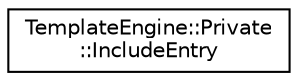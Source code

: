 digraph "类继承关系图"
{
 // INTERACTIVE_SVG=YES
 // LATEX_PDF_SIZE
  edge [fontname="Helvetica",fontsize="10",labelfontname="Helvetica",labelfontsize="10"];
  node [fontname="Helvetica",fontsize="10",shape=record];
  rankdir="LR";
  Node0 [label="TemplateEngine::Private\l::IncludeEntry",height=0.2,width=0.4,color="black", fillcolor="white", style="filled",URL="$de/d8d/class_template_engine_1_1_private_1_1_include_entry.html",tooltip=" "];
}
